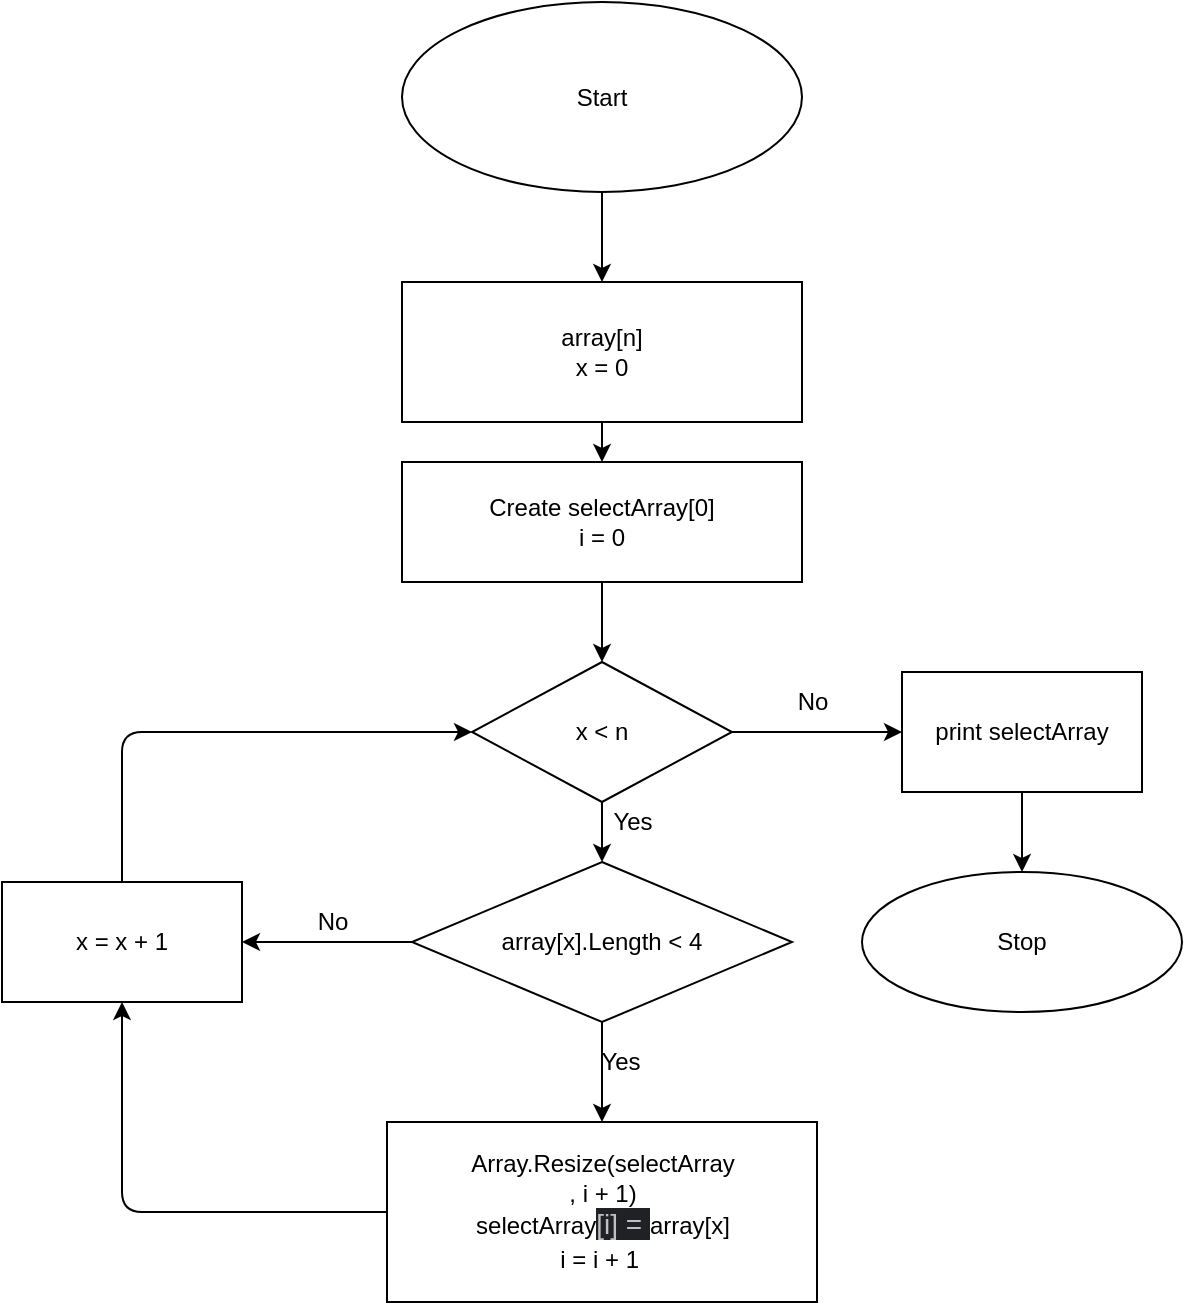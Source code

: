 <mxfile>
    <diagram id="kGJQNP8c8Fx2xXvivrwI" name="Page-1">
        <mxGraphModel dx="1231" dy="400" grid="1" gridSize="10" guides="1" tooltips="1" connect="1" arrows="1" fold="1" page="1" pageScale="1" pageWidth="827" pageHeight="1169" math="0" shadow="0">
            <root>
                <mxCell id="0"/>
                <mxCell id="1" parent="0"/>
                <mxCell id="9" style="edgeStyle=none;html=1;exitX=0.5;exitY=1;exitDx=0;exitDy=0;entryX=0.5;entryY=0;entryDx=0;entryDy=0;" parent="1" source="7" target="8" edge="1">
                    <mxGeometry relative="1" as="geometry"/>
                </mxCell>
                <mxCell id="7" value="Start" style="ellipse;whiteSpace=wrap;html=1;" parent="1" vertex="1">
                    <mxGeometry x="320" y="20" width="200" height="95" as="geometry"/>
                </mxCell>
                <mxCell id="25" style="edgeStyle=none;html=1;entryX=0.5;entryY=0;entryDx=0;entryDy=0;" parent="1" source="8" target="22" edge="1">
                    <mxGeometry relative="1" as="geometry"/>
                </mxCell>
                <mxCell id="8" value="array[n]&lt;br&gt;x = 0" style="whiteSpace=wrap;html=1;" parent="1" vertex="1">
                    <mxGeometry x="320" y="160" width="200" height="70" as="geometry"/>
                </mxCell>
                <mxCell id="15" style="edgeStyle=none;html=1;entryX=0.5;entryY=0;entryDx=0;entryDy=0;" parent="1" source="10" target="14" edge="1">
                    <mxGeometry relative="1" as="geometry"/>
                </mxCell>
                <mxCell id="42" style="edgeStyle=none;html=1;entryX=1;entryY=0.5;entryDx=0;entryDy=0;" parent="1" source="10" target="28" edge="1">
                    <mxGeometry relative="1" as="geometry"/>
                </mxCell>
                <mxCell id="10" value="array[x].Length &amp;lt; 4" style="rhombus;whiteSpace=wrap;html=1;" parent="1" vertex="1">
                    <mxGeometry x="325" y="450" width="190" height="80" as="geometry"/>
                </mxCell>
                <mxCell id="43" style="edgeStyle=none;html=1;entryX=0.5;entryY=1;entryDx=0;entryDy=0;" parent="1" source="14" target="28" edge="1">
                    <mxGeometry relative="1" as="geometry">
                        <Array as="points">
                            <mxPoint x="180" y="625"/>
                        </Array>
                    </mxGeometry>
                </mxCell>
                <mxCell id="14" value="Array.Resize(selectArray&lt;br&gt;, i + 1)&lt;br&gt;selectArray&lt;span style=&quot;color: rgb(189 , 193 , 198) ; font-family: &amp;#34;google sans text&amp;#34; , &amp;#34;arial&amp;#34; , sans-serif ; font-size: 14px ; background-color: rgb(32 , 33 , 36)&quot;&gt;[i] = &lt;/span&gt;array[x]&lt;br&gt;i = i + 1&amp;nbsp;&lt;span style=&quot;color: rgb(189 , 193 , 198) ; font-family: &amp;#34;google sans text&amp;#34; , &amp;#34;arial&amp;#34; , sans-serif ; font-size: 14px ; background-color: rgb(32 , 33 , 36)&quot;&gt;&lt;br&gt;&lt;/span&gt;" style="whiteSpace=wrap;html=1;" parent="1" vertex="1">
                    <mxGeometry x="312.5" y="580" width="215" height="90" as="geometry"/>
                </mxCell>
                <mxCell id="16" value="Stop" style="ellipse;whiteSpace=wrap;html=1;" parent="1" vertex="1">
                    <mxGeometry x="550" y="455" width="160" height="70" as="geometry"/>
                </mxCell>
                <mxCell id="26" style="edgeStyle=none;html=1;entryX=0.5;entryY=0;entryDx=0;entryDy=0;" parent="1" source="22" target="36" edge="1">
                    <mxGeometry relative="1" as="geometry">
                        <mxPoint x="420" y="340" as="targetPoint"/>
                    </mxGeometry>
                </mxCell>
                <mxCell id="22" value="Create selectArray[0]&lt;br&gt;i = 0" style="whiteSpace=wrap;html=1;" parent="1" vertex="1">
                    <mxGeometry x="320" y="250" width="200" height="60" as="geometry"/>
                </mxCell>
                <mxCell id="44" style="edgeStyle=none;html=1;entryX=0;entryY=0.5;entryDx=0;entryDy=0;" parent="1" source="28" target="36" edge="1">
                    <mxGeometry relative="1" as="geometry">
                        <mxPoint x="420" y="320" as="targetPoint"/>
                        <Array as="points">
                            <mxPoint x="180" y="385"/>
                        </Array>
                    </mxGeometry>
                </mxCell>
                <mxCell id="28" value="x = x + 1" style="whiteSpace=wrap;html=1;" parent="1" vertex="1">
                    <mxGeometry x="120" y="460" width="120" height="60" as="geometry"/>
                </mxCell>
                <mxCell id="30" value="No" style="text;html=1;align=center;verticalAlign=middle;resizable=0;points=[];autosize=1;strokeColor=none;" parent="1" vertex="1">
                    <mxGeometry x="270" y="470" width="30" height="20" as="geometry"/>
                </mxCell>
                <mxCell id="31" value="Yes" style="text;html=1;align=center;verticalAlign=middle;resizable=0;points=[];autosize=1;strokeColor=none;" parent="1" vertex="1">
                    <mxGeometry x="414" y="540" width="30" height="20" as="geometry"/>
                </mxCell>
                <mxCell id="37" style="edgeStyle=none;html=1;entryX=0.5;entryY=0;entryDx=0;entryDy=0;" parent="1" source="36" target="10" edge="1">
                    <mxGeometry relative="1" as="geometry"/>
                </mxCell>
                <mxCell id="46" style="edgeStyle=none;html=1;entryX=0;entryY=0.5;entryDx=0;entryDy=0;" parent="1" source="36" target="45" edge="1">
                    <mxGeometry relative="1" as="geometry"/>
                </mxCell>
                <mxCell id="36" value="x &amp;lt; n" style="rhombus;whiteSpace=wrap;html=1;" parent="1" vertex="1">
                    <mxGeometry x="355" y="350" width="130" height="70" as="geometry"/>
                </mxCell>
                <mxCell id="38" value="Yes" style="text;html=1;align=center;verticalAlign=middle;resizable=0;points=[];autosize=1;strokeColor=none;" parent="1" vertex="1">
                    <mxGeometry x="420" y="420" width="30" height="20" as="geometry"/>
                </mxCell>
                <mxCell id="40" value="No" style="text;html=1;align=center;verticalAlign=middle;resizable=0;points=[];autosize=1;strokeColor=none;" parent="1" vertex="1">
                    <mxGeometry x="510" y="360" width="30" height="20" as="geometry"/>
                </mxCell>
                <mxCell id="47" style="edgeStyle=none;html=1;entryX=0.5;entryY=0;entryDx=0;entryDy=0;" parent="1" source="45" target="16" edge="1">
                    <mxGeometry relative="1" as="geometry"/>
                </mxCell>
                <mxCell id="45" value="print selectArray" style="rounded=0;whiteSpace=wrap;html=1;" parent="1" vertex="1">
                    <mxGeometry x="570" y="355" width="120" height="60" as="geometry"/>
                </mxCell>
            </root>
        </mxGraphModel>
    </diagram>
</mxfile>